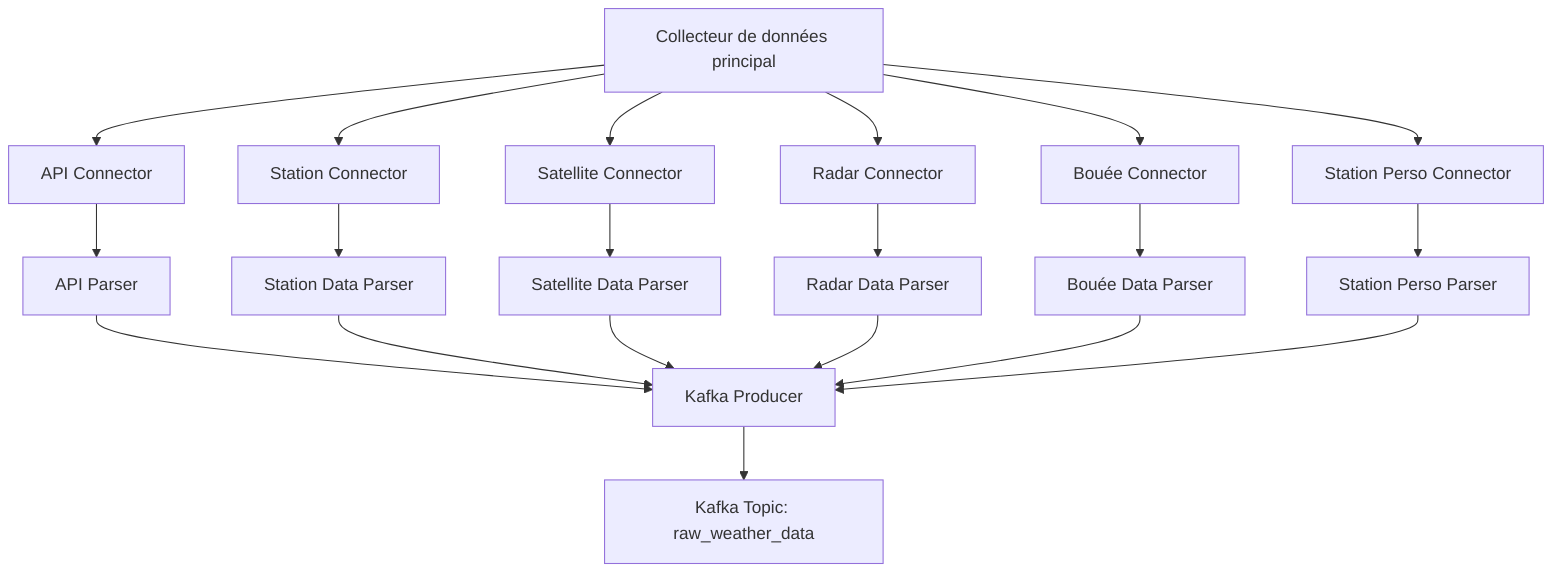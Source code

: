 graph TD
    A[Collecteur de données principal]
    B[API Connector]
    C[Station Connector]
    D[Satellite Connector]
    E[Radar Connector]
    F[Bouée Connector]
    G[Station Perso Connector]

    A --> B
    A --> C
    A --> D
    A --> E
    A --> F
    A --> G

    B --> H[API Parser]
    C --> I[Station Data Parser]
    D --> J[Satellite Data Parser]
    E --> K[Radar Data Parser]
    F --> L[Bouée Data Parser]
    G --> M[Station Perso Parser]

    H --> N[Kafka Producer]
    I --> N
    J --> N
    K --> N
    L --> N
    M --> N

    N --> O[Kafka Topic: raw_weather_data]